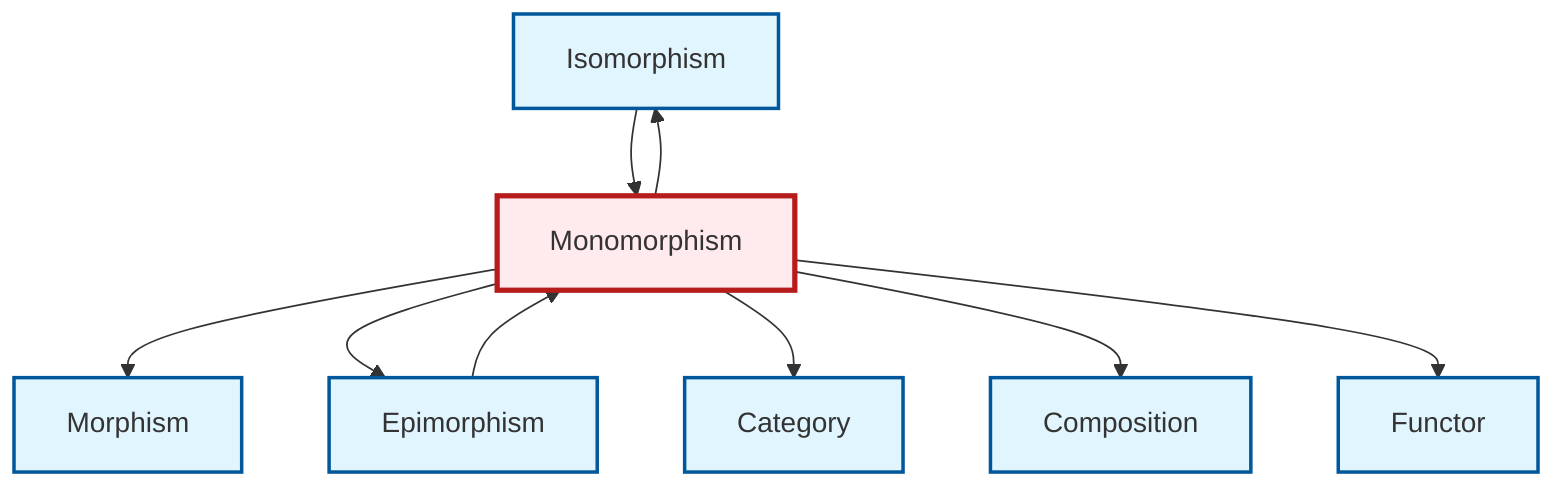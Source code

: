 graph TD
    classDef definition fill:#e1f5fe,stroke:#01579b,stroke-width:2px
    classDef theorem fill:#f3e5f5,stroke:#4a148c,stroke-width:2px
    classDef axiom fill:#fff3e0,stroke:#e65100,stroke-width:2px
    classDef example fill:#e8f5e9,stroke:#1b5e20,stroke-width:2px
    classDef current fill:#ffebee,stroke:#b71c1c,stroke-width:3px
    def-morphism["Morphism"]:::definition
    def-functor["Functor"]:::definition
    def-isomorphism["Isomorphism"]:::definition
    def-category["Category"]:::definition
    def-composition["Composition"]:::definition
    def-epimorphism["Epimorphism"]:::definition
    def-monomorphism["Monomorphism"]:::definition
    def-monomorphism --> def-morphism
    def-monomorphism --> def-isomorphism
    def-monomorphism --> def-epimorphism
    def-monomorphism --> def-category
    def-monomorphism --> def-composition
    def-epimorphism --> def-monomorphism
    def-isomorphism --> def-monomorphism
    def-monomorphism --> def-functor
    class def-monomorphism current